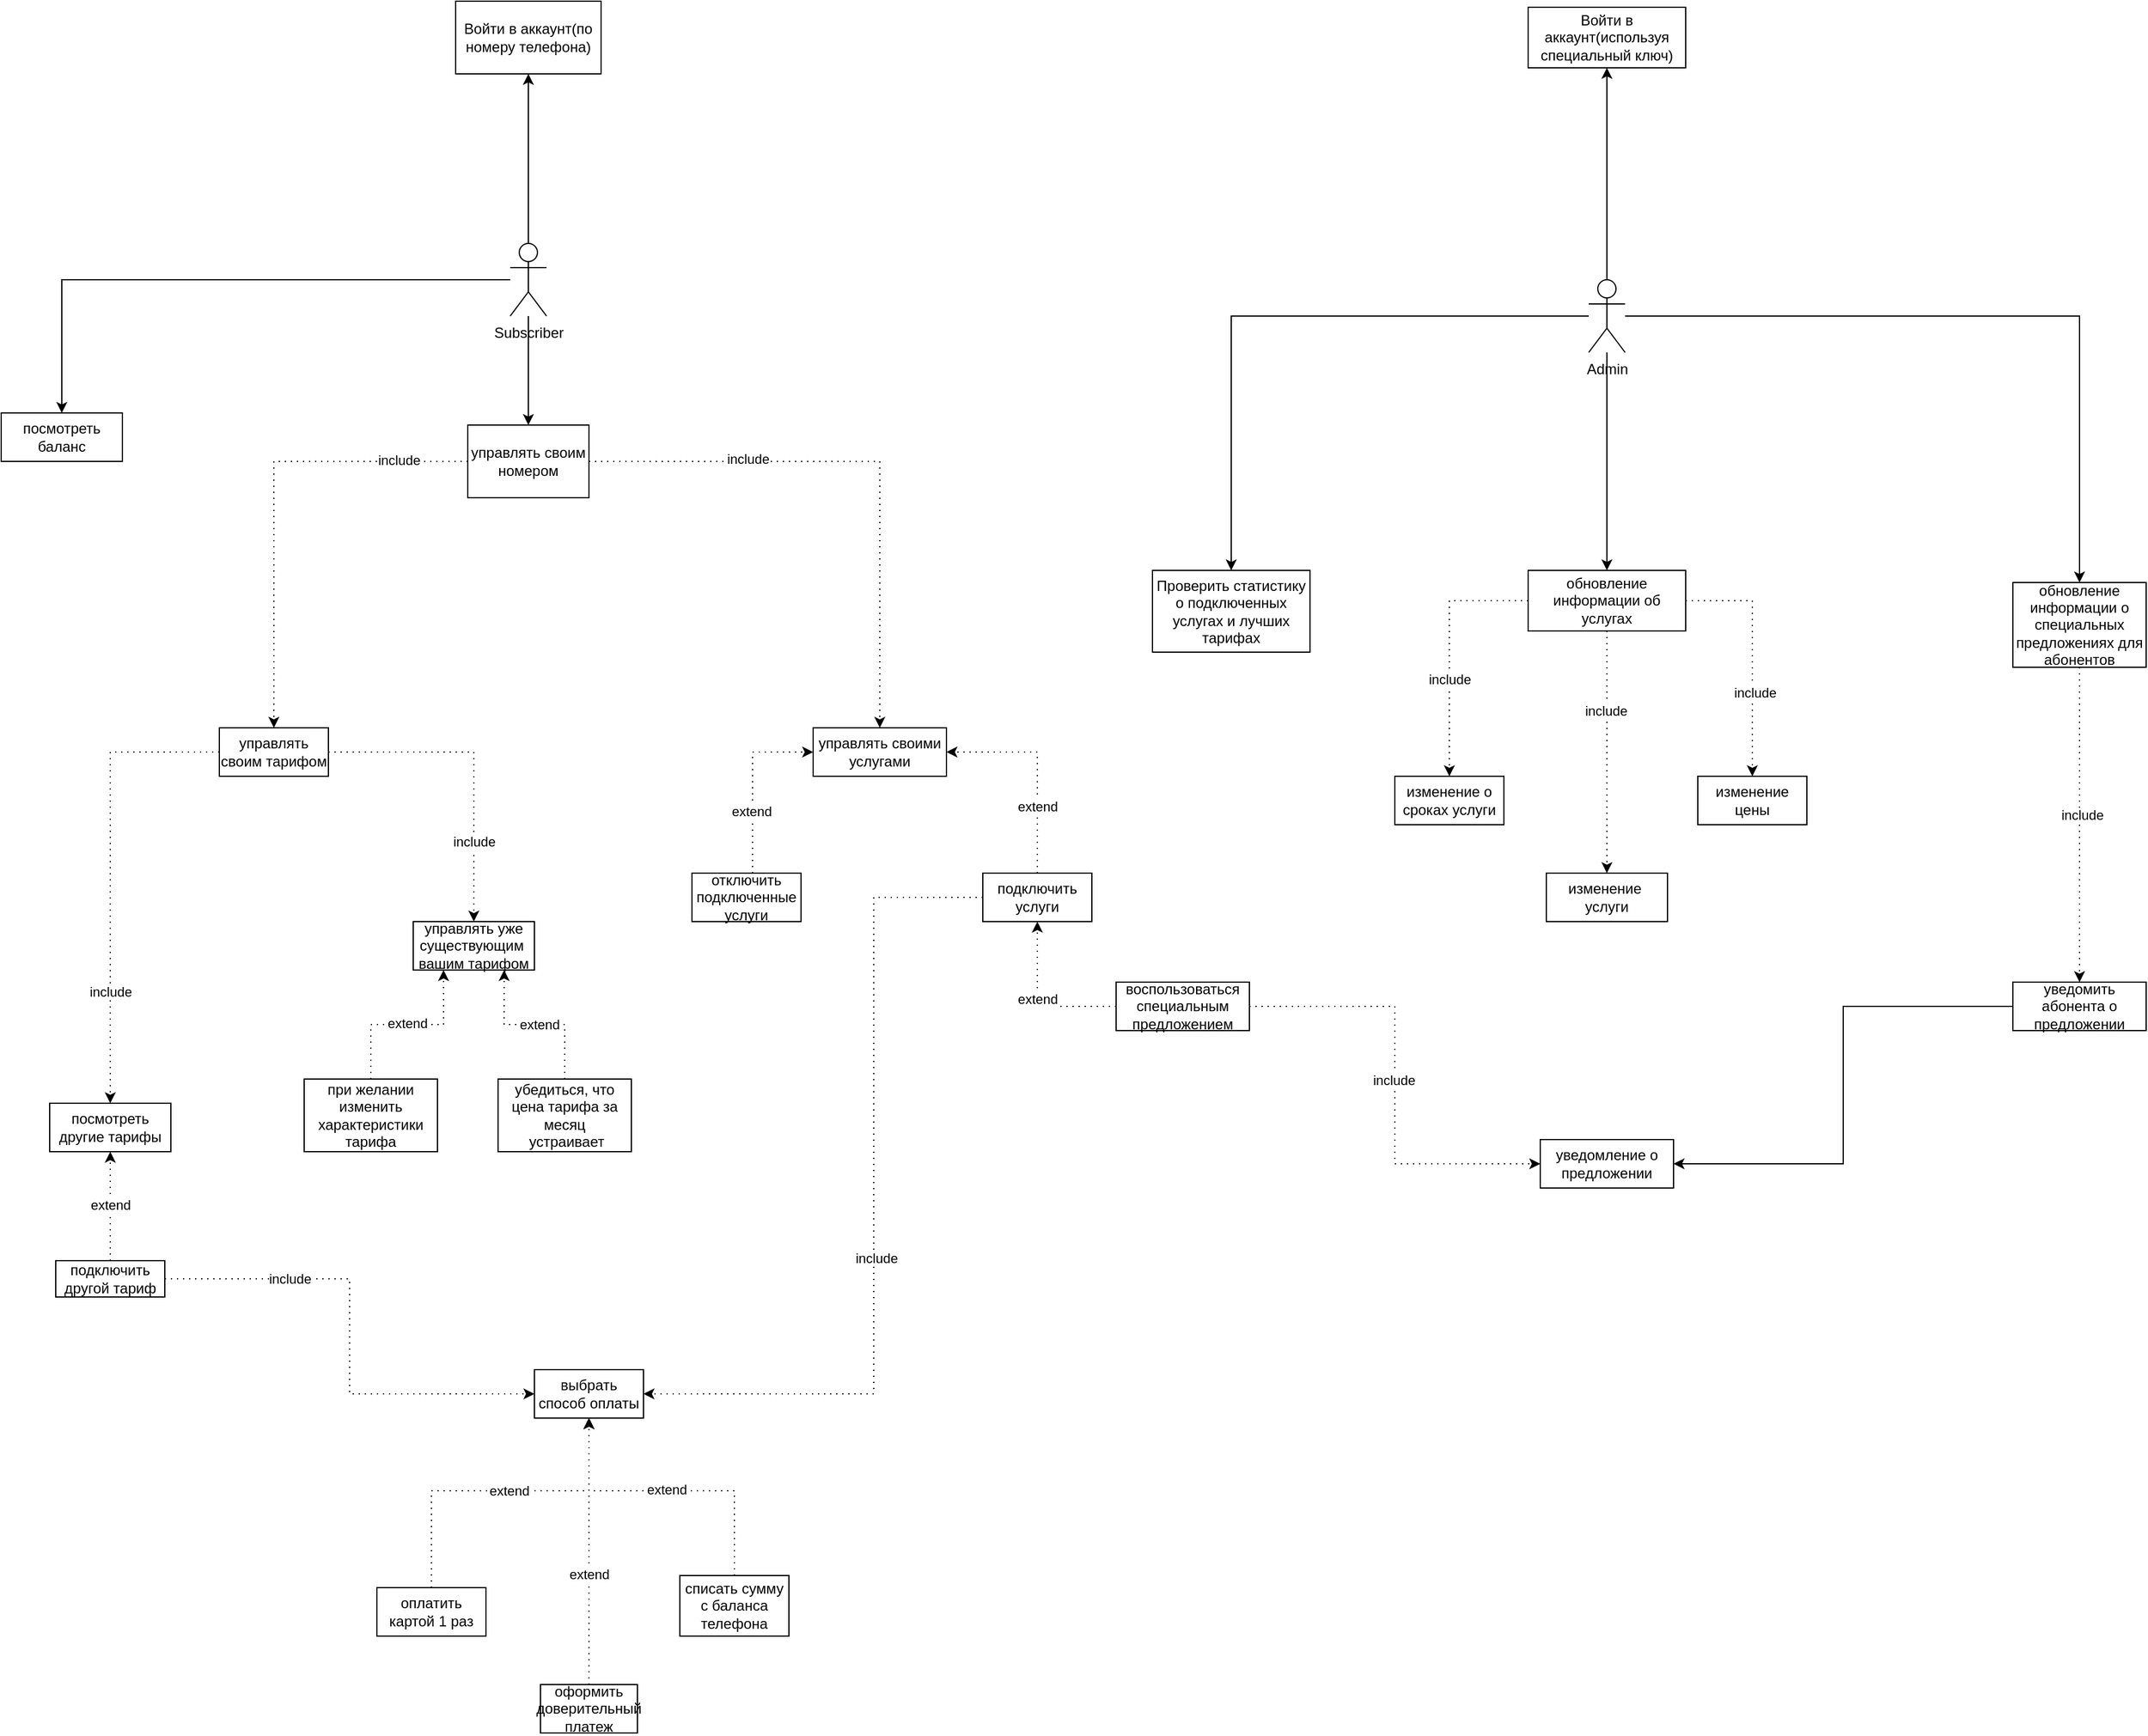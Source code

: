 <mxfile version="28.2.5">
  <diagram name="Страница — 1" id="a2OHt5WhVPf140ehI-H_">
    <mxGraphModel dx="2253" dy="743" grid="1" gridSize="10" guides="1" tooltips="1" connect="1" arrows="1" fold="1" page="1" pageScale="1" pageWidth="827" pageHeight="1169" math="0" shadow="0">
      <root>
        <mxCell id="0" />
        <mxCell id="1" parent="0" />
        <mxCell id="PQB9Qna_m-6bUdMb5Uog-6" style="edgeStyle=orthogonalEdgeStyle;rounded=0;orthogonalLoop=1;jettySize=auto;html=1;" parent="1" source="PQB9Qna_m-6bUdMb5Uog-1" target="PQB9Qna_m-6bUdMb5Uog-5" edge="1">
          <mxGeometry relative="1" as="geometry" />
        </mxCell>
        <mxCell id="PQB9Qna_m-6bUdMb5Uog-27" style="edgeStyle=orthogonalEdgeStyle;rounded=0;orthogonalLoop=1;jettySize=auto;html=1;entryX=0.5;entryY=0;entryDx=0;entryDy=0;" parent="1" source="PQB9Qna_m-6bUdMb5Uog-1" target="PQB9Qna_m-6bUdMb5Uog-7" edge="1">
          <mxGeometry relative="1" as="geometry" />
        </mxCell>
        <mxCell id="PQB9Qna_m-6bUdMb5Uog-69" style="edgeStyle=orthogonalEdgeStyle;rounded=0;orthogonalLoop=1;jettySize=auto;html=1;entryX=0.5;entryY=0;entryDx=0;entryDy=0;" parent="1" source="PQB9Qna_m-6bUdMb5Uog-1" target="PQB9Qna_m-6bUdMb5Uog-63" edge="1">
          <mxGeometry relative="1" as="geometry" />
        </mxCell>
        <mxCell id="PQB9Qna_m-6bUdMb5Uog-1" value="Subscriber" style="shape=umlActor;verticalLabelPosition=bottom;verticalAlign=top;html=1;outlineConnect=0;" parent="1" vertex="1">
          <mxGeometry x="120" y="260" width="30" height="60" as="geometry" />
        </mxCell>
        <mxCell id="PQB9Qna_m-6bUdMb5Uog-5" value="Войти в аккаунт(по номеру телефона)" style="rounded=0;whiteSpace=wrap;html=1;" parent="1" vertex="1">
          <mxGeometry x="75" y="60" width="120" height="60" as="geometry" />
        </mxCell>
        <mxCell id="PQB9Qna_m-6bUdMb5Uog-7" value="посмотреть баланс" style="whiteSpace=wrap;html=1;" parent="1" vertex="1">
          <mxGeometry x="-300" y="400" width="100" height="40" as="geometry" />
        </mxCell>
        <mxCell id="PQB9Qna_m-6bUdMb5Uog-55" style="edgeStyle=orthogonalEdgeStyle;rounded=0;orthogonalLoop=1;jettySize=auto;html=1;entryX=0.5;entryY=0;entryDx=0;entryDy=0;dashed=1;dashPattern=1 4;" parent="1" source="PQB9Qna_m-6bUdMb5Uog-9" target="PQB9Qna_m-6bUdMb5Uog-11" edge="1">
          <mxGeometry relative="1" as="geometry" />
        </mxCell>
        <mxCell id="PQB9Qna_m-6bUdMb5Uog-57" value="include" style="edgeLabel;html=1;align=center;verticalAlign=middle;resizable=0;points=[];" parent="PQB9Qna_m-6bUdMb5Uog-55" vertex="1" connectable="0">
          <mxGeometry x="0.488" relative="1" as="geometry">
            <mxPoint as="offset" />
          </mxGeometry>
        </mxCell>
        <mxCell id="PQB9Qna_m-6bUdMb5Uog-56" style="edgeStyle=orthogonalEdgeStyle;rounded=0;orthogonalLoop=1;jettySize=auto;html=1;dashed=1;dashPattern=1 4;" parent="1" source="PQB9Qna_m-6bUdMb5Uog-9" target="PQB9Qna_m-6bUdMb5Uog-12" edge="1">
          <mxGeometry relative="1" as="geometry" />
        </mxCell>
        <mxCell id="PQB9Qna_m-6bUdMb5Uog-61" value="include" style="edgeLabel;html=1;align=center;verticalAlign=middle;resizable=0;points=[];" parent="PQB9Qna_m-6bUdMb5Uog-56" vertex="1" connectable="0">
          <mxGeometry x="0.512" relative="1" as="geometry">
            <mxPoint as="offset" />
          </mxGeometry>
        </mxCell>
        <mxCell id="PQB9Qna_m-6bUdMb5Uog-9" value="управлять своим тарифом" style="whiteSpace=wrap;html=1;" parent="1" vertex="1">
          <mxGeometry x="-120" y="660" width="90" height="40" as="geometry" />
        </mxCell>
        <mxCell id="PQB9Qna_m-6bUdMb5Uog-11" value="управлять уже существующим&amp;nbsp; вашим тарифом" style="whiteSpace=wrap;html=1;" parent="1" vertex="1">
          <mxGeometry x="40" y="820" width="100" height="40" as="geometry" />
        </mxCell>
        <mxCell id="PQB9Qna_m-6bUdMb5Uog-12" value="посмотреть другие тарифы" style="whiteSpace=wrap;html=1;" parent="1" vertex="1">
          <mxGeometry x="-260" y="970" width="100" height="40" as="geometry" />
        </mxCell>
        <mxCell id="PQB9Qna_m-6bUdMb5Uog-65" style="edgeStyle=orthogonalEdgeStyle;rounded=0;orthogonalLoop=1;jettySize=auto;html=1;entryX=0.25;entryY=1;entryDx=0;entryDy=0;dashed=1;dashPattern=1 4;" parent="1" source="PQB9Qna_m-6bUdMb5Uog-24" target="PQB9Qna_m-6bUdMb5Uog-11" edge="1">
          <mxGeometry relative="1" as="geometry" />
        </mxCell>
        <mxCell id="PQB9Qna_m-6bUdMb5Uog-68" value="extend" style="edgeLabel;html=1;align=center;verticalAlign=middle;resizable=0;points=[];" parent="PQB9Qna_m-6bUdMb5Uog-65" vertex="1" connectable="0">
          <mxGeometry y="1" relative="1" as="geometry">
            <mxPoint as="offset" />
          </mxGeometry>
        </mxCell>
        <mxCell id="PQB9Qna_m-6bUdMb5Uog-24" value="при желании изменить характеристики тарифа" style="whiteSpace=wrap;html=1;" parent="1" vertex="1">
          <mxGeometry x="-50" y="950" width="110" height="60" as="geometry" />
        </mxCell>
        <mxCell id="PQB9Qna_m-6bUdMb5Uog-66" style="edgeStyle=orthogonalEdgeStyle;rounded=0;orthogonalLoop=1;jettySize=auto;html=1;entryX=0.75;entryY=1;entryDx=0;entryDy=0;dashed=1;dashPattern=1 4;" parent="1" source="PQB9Qna_m-6bUdMb5Uog-25" target="PQB9Qna_m-6bUdMb5Uog-11" edge="1">
          <mxGeometry relative="1" as="geometry" />
        </mxCell>
        <mxCell id="PQB9Qna_m-6bUdMb5Uog-67" value="extend" style="edgeLabel;html=1;align=center;verticalAlign=middle;resizable=0;points=[];" parent="PQB9Qna_m-6bUdMb5Uog-66" vertex="1" connectable="0">
          <mxGeometry x="-0.057" relative="1" as="geometry">
            <mxPoint as="offset" />
          </mxGeometry>
        </mxCell>
        <mxCell id="PQB9Qna_m-6bUdMb5Uog-25" value="убедиться, что цена тарифа за месяц&lt;div&gt;&amp;nbsp;устраивает&lt;/div&gt;" style="whiteSpace=wrap;html=1;" parent="1" vertex="1">
          <mxGeometry x="110" y="950" width="110" height="60" as="geometry" />
        </mxCell>
        <mxCell id="PQB9Qna_m-6bUdMb5Uog-70" style="edgeStyle=orthogonalEdgeStyle;rounded=0;orthogonalLoop=1;jettySize=auto;html=1;dashed=1;dashPattern=1 4;" parent="1" source="PQB9Qna_m-6bUdMb5Uog-63" target="PQB9Qna_m-6bUdMb5Uog-9" edge="1">
          <mxGeometry relative="1" as="geometry" />
        </mxCell>
        <mxCell id="PQB9Qna_m-6bUdMb5Uog-99" value="include" style="edgeLabel;html=1;align=center;verticalAlign=middle;resizable=0;points=[];" parent="PQB9Qna_m-6bUdMb5Uog-70" vertex="1" connectable="0">
          <mxGeometry x="-0.699" y="-1" relative="1" as="geometry">
            <mxPoint as="offset" />
          </mxGeometry>
        </mxCell>
        <mxCell id="PQB9Qna_m-6bUdMb5Uog-72" style="edgeStyle=orthogonalEdgeStyle;rounded=0;orthogonalLoop=1;jettySize=auto;html=1;entryX=0.5;entryY=0;entryDx=0;entryDy=0;dashed=1;dashPattern=1 4;" parent="1" source="PQB9Qna_m-6bUdMb5Uog-63" target="PQB9Qna_m-6bUdMb5Uog-71" edge="1">
          <mxGeometry relative="1" as="geometry" />
        </mxCell>
        <mxCell id="PQB9Qna_m-6bUdMb5Uog-100" value="include" style="edgeLabel;html=1;align=center;verticalAlign=middle;resizable=0;points=[];" parent="PQB9Qna_m-6bUdMb5Uog-72" vertex="1" connectable="0">
          <mxGeometry x="-0.43" y="2" relative="1" as="geometry">
            <mxPoint as="offset" />
          </mxGeometry>
        </mxCell>
        <mxCell id="PQB9Qna_m-6bUdMb5Uog-63" value="управлять своим номером" style="whiteSpace=wrap;html=1;" parent="1" vertex="1">
          <mxGeometry x="85" y="410" width="100" height="60" as="geometry" />
        </mxCell>
        <mxCell id="PQB9Qna_m-6bUdMb5Uog-71" value="управлять своими услугами" style="whiteSpace=wrap;html=1;" parent="1" vertex="1">
          <mxGeometry x="370" y="660" width="110" height="40" as="geometry" />
        </mxCell>
        <mxCell id="PQB9Qna_m-6bUdMb5Uog-141" style="edgeStyle=orthogonalEdgeStyle;rounded=0;orthogonalLoop=1;jettySize=auto;html=1;entryX=0;entryY=0.5;entryDx=0;entryDy=0;dashed=1;dashPattern=1 4;" parent="1" target="PQB9Qna_m-6bUdMb5Uog-71" edge="1">
          <mxGeometry relative="1" as="geometry">
            <mxPoint x="320.0" y="780.0" as="sourcePoint" />
            <mxPoint x="360" y="680" as="targetPoint" />
            <Array as="points">
              <mxPoint x="320" y="680" />
            </Array>
          </mxGeometry>
        </mxCell>
        <mxCell id="PQB9Qna_m-6bUdMb5Uog-144" value="extend" style="edgeLabel;html=1;align=center;verticalAlign=middle;resizable=0;points=[];" parent="PQB9Qna_m-6bUdMb5Uog-141" vertex="1" connectable="0">
          <mxGeometry x="-0.32" y="1" relative="1" as="geometry">
            <mxPoint as="offset" />
          </mxGeometry>
        </mxCell>
        <mxCell id="PQB9Qna_m-6bUdMb5Uog-73" value="отключить подключенные услуги" style="whiteSpace=wrap;html=1;" parent="1" vertex="1">
          <mxGeometry x="270" y="780" width="90" height="40" as="geometry" />
        </mxCell>
        <mxCell id="PQB9Qna_m-6bUdMb5Uog-128" style="edgeStyle=orthogonalEdgeStyle;rounded=0;orthogonalLoop=1;jettySize=auto;html=1;entryX=1;entryY=0.5;entryDx=0;entryDy=0;dashed=1;dashPattern=1 4;" parent="1" source="PQB9Qna_m-6bUdMb5Uog-74" target="PQB9Qna_m-6bUdMb5Uog-85" edge="1">
          <mxGeometry relative="1" as="geometry">
            <Array as="points">
              <mxPoint x="420" y="800" />
              <mxPoint x="420" y="1210" />
            </Array>
          </mxGeometry>
        </mxCell>
        <mxCell id="PQB9Qna_m-6bUdMb5Uog-132" value="include" style="edgeLabel;html=1;align=center;verticalAlign=middle;resizable=0;points=[];" parent="PQB9Qna_m-6bUdMb5Uog-128" vertex="1" connectable="0">
          <mxGeometry x="0.123" y="2" relative="1" as="geometry">
            <mxPoint as="offset" />
          </mxGeometry>
        </mxCell>
        <mxCell id="PQB9Qna_m-6bUdMb5Uog-142" style="edgeStyle=orthogonalEdgeStyle;rounded=0;orthogonalLoop=1;jettySize=auto;html=1;entryX=1;entryY=0.5;entryDx=0;entryDy=0;dashed=1;dashPattern=1 4;" parent="1" source="PQB9Qna_m-6bUdMb5Uog-74" target="PQB9Qna_m-6bUdMb5Uog-71" edge="1">
          <mxGeometry relative="1" as="geometry">
            <Array as="points">
              <mxPoint x="555" y="680" />
            </Array>
          </mxGeometry>
        </mxCell>
        <mxCell id="PQB9Qna_m-6bUdMb5Uog-143" value="extend" style="edgeLabel;html=1;align=center;verticalAlign=middle;resizable=0;points=[];" parent="PQB9Qna_m-6bUdMb5Uog-142" vertex="1" connectable="0">
          <mxGeometry x="-0.368" relative="1" as="geometry">
            <mxPoint as="offset" />
          </mxGeometry>
        </mxCell>
        <mxCell id="PQB9Qna_m-6bUdMb5Uog-74" value="подключить услуги" style="whiteSpace=wrap;html=1;" parent="1" vertex="1">
          <mxGeometry x="510" y="780" width="90" height="40" as="geometry" />
        </mxCell>
        <mxCell id="PQB9Qna_m-6bUdMb5Uog-80" style="edgeStyle=orthogonalEdgeStyle;rounded=0;orthogonalLoop=1;jettySize=auto;html=1;entryX=0.5;entryY=1;entryDx=0;entryDy=0;dashed=1;dashPattern=1 4;" parent="1" source="PQB9Qna_m-6bUdMb5Uog-79" target="PQB9Qna_m-6bUdMb5Uog-74" edge="1">
          <mxGeometry relative="1" as="geometry" />
        </mxCell>
        <mxCell id="PQB9Qna_m-6bUdMb5Uog-81" value="extend" style="edgeLabel;html=1;align=center;verticalAlign=middle;resizable=0;points=[];" parent="PQB9Qna_m-6bUdMb5Uog-80" vertex="1" connectable="0">
          <mxGeometry x="0.05" relative="1" as="geometry">
            <mxPoint as="offset" />
          </mxGeometry>
        </mxCell>
        <mxCell id="PQB9Qna_m-6bUdMb5Uog-123" style="edgeStyle=orthogonalEdgeStyle;rounded=0;orthogonalLoop=1;jettySize=auto;html=1;entryX=0;entryY=0.5;entryDx=0;entryDy=0;dashed=1;dashPattern=1 4;" parent="1" source="PQB9Qna_m-6bUdMb5Uog-79" target="PQB9Qna_m-6bUdMb5Uog-122" edge="1">
          <mxGeometry relative="1" as="geometry" />
        </mxCell>
        <mxCell id="PQB9Qna_m-6bUdMb5Uog-124" value="include" style="edgeLabel;html=1;align=center;verticalAlign=middle;resizable=0;points=[];" parent="PQB9Qna_m-6bUdMb5Uog-123" vertex="1" connectable="0">
          <mxGeometry x="-0.023" y="-1" relative="1" as="geometry">
            <mxPoint as="offset" />
          </mxGeometry>
        </mxCell>
        <mxCell id="PQB9Qna_m-6bUdMb5Uog-79" value="воспользоваться специальным предложением" style="whiteSpace=wrap;html=1;" parent="1" vertex="1">
          <mxGeometry x="620" y="870" width="110" height="40" as="geometry" />
        </mxCell>
        <mxCell id="PQB9Qna_m-6bUdMb5Uog-83" style="edgeStyle=orthogonalEdgeStyle;rounded=0;orthogonalLoop=1;jettySize=auto;html=1;entryX=0.5;entryY=1;entryDx=0;entryDy=0;dashed=1;dashPattern=1 4;" parent="1" source="PQB9Qna_m-6bUdMb5Uog-82" target="PQB9Qna_m-6bUdMb5Uog-12" edge="1">
          <mxGeometry relative="1" as="geometry" />
        </mxCell>
        <mxCell id="PQB9Qna_m-6bUdMb5Uog-84" value="extend" style="edgeLabel;html=1;align=center;verticalAlign=middle;resizable=0;points=[];" parent="PQB9Qna_m-6bUdMb5Uog-83" vertex="1" connectable="0">
          <mxGeometry x="0.022" relative="1" as="geometry">
            <mxPoint as="offset" />
          </mxGeometry>
        </mxCell>
        <mxCell id="PQB9Qna_m-6bUdMb5Uog-129" style="edgeStyle=orthogonalEdgeStyle;rounded=0;orthogonalLoop=1;jettySize=auto;html=1;entryX=0;entryY=0.5;entryDx=0;entryDy=0;dashed=1;dashPattern=1 4;" parent="1" source="PQB9Qna_m-6bUdMb5Uog-82" target="PQB9Qna_m-6bUdMb5Uog-85" edge="1">
          <mxGeometry relative="1" as="geometry" />
        </mxCell>
        <mxCell id="PQB9Qna_m-6bUdMb5Uog-131" value="include" style="edgeLabel;html=1;align=center;verticalAlign=middle;resizable=0;points=[];" parent="PQB9Qna_m-6bUdMb5Uog-129" vertex="1" connectable="0">
          <mxGeometry x="-0.488" relative="1" as="geometry">
            <mxPoint as="offset" />
          </mxGeometry>
        </mxCell>
        <mxCell id="PQB9Qna_m-6bUdMb5Uog-82" value="подключить другой тариф" style="whiteSpace=wrap;html=1;" parent="1" vertex="1">
          <mxGeometry x="-255" y="1100" width="90" height="30" as="geometry" />
        </mxCell>
        <mxCell id="PQB9Qna_m-6bUdMb5Uog-85" value="выбрать способ оплаты" style="whiteSpace=wrap;html=1;" parent="1" vertex="1">
          <mxGeometry x="140" y="1190" width="90" height="40" as="geometry" />
        </mxCell>
        <mxCell id="PQB9Qna_m-6bUdMb5Uog-133" style="edgeStyle=orthogonalEdgeStyle;rounded=0;orthogonalLoop=1;jettySize=auto;html=1;entryX=0.5;entryY=1;entryDx=0;entryDy=0;dashed=1;dashPattern=1 4;" parent="1" source="PQB9Qna_m-6bUdMb5Uog-91" target="PQB9Qna_m-6bUdMb5Uog-85" edge="1">
          <mxGeometry relative="1" as="geometry">
            <Array as="points">
              <mxPoint x="55" y="1290" />
              <mxPoint x="185" y="1290" />
            </Array>
          </mxGeometry>
        </mxCell>
        <mxCell id="PQB9Qna_m-6bUdMb5Uog-137" value="extend" style="edgeLabel;html=1;align=center;verticalAlign=middle;resizable=0;points=[];" parent="PQB9Qna_m-6bUdMb5Uog-133" vertex="1" connectable="0">
          <mxGeometry x="0.066" relative="1" as="geometry">
            <mxPoint as="offset" />
          </mxGeometry>
        </mxCell>
        <mxCell id="PQB9Qna_m-6bUdMb5Uog-91" value="оплатить картой 1 раз" style="whiteSpace=wrap;html=1;" parent="1" vertex="1">
          <mxGeometry x="10" y="1370" width="90" height="40" as="geometry" />
        </mxCell>
        <mxCell id="PQB9Qna_m-6bUdMb5Uog-134" style="edgeStyle=orthogonalEdgeStyle;rounded=0;orthogonalLoop=1;jettySize=auto;html=1;dashed=1;dashPattern=1 4;" parent="1" source="PQB9Qna_m-6bUdMb5Uog-92" edge="1">
          <mxGeometry relative="1" as="geometry">
            <mxPoint x="185" y="1230" as="targetPoint" />
          </mxGeometry>
        </mxCell>
        <mxCell id="PQB9Qna_m-6bUdMb5Uog-139" value="extend" style="edgeLabel;html=1;align=center;verticalAlign=middle;resizable=0;points=[];" parent="PQB9Qna_m-6bUdMb5Uog-134" vertex="1" connectable="0">
          <mxGeometry x="-0.173" relative="1" as="geometry">
            <mxPoint as="offset" />
          </mxGeometry>
        </mxCell>
        <mxCell id="PQB9Qna_m-6bUdMb5Uog-92" value="оформить доверительный платеж" style="whiteSpace=wrap;html=1;" parent="1" vertex="1">
          <mxGeometry x="145" y="1450" width="80" height="40" as="geometry" />
        </mxCell>
        <mxCell id="PQB9Qna_m-6bUdMb5Uog-136" style="edgeStyle=orthogonalEdgeStyle;rounded=0;orthogonalLoop=1;jettySize=auto;html=1;entryX=0.5;entryY=1;entryDx=0;entryDy=0;dashed=1;dashPattern=1 4;" parent="1" source="PQB9Qna_m-6bUdMb5Uog-93" target="PQB9Qna_m-6bUdMb5Uog-85" edge="1">
          <mxGeometry relative="1" as="geometry">
            <Array as="points">
              <mxPoint x="305" y="1290" />
              <mxPoint x="185" y="1290" />
            </Array>
          </mxGeometry>
        </mxCell>
        <mxCell id="PQB9Qna_m-6bUdMb5Uog-138" value="extend" style="edgeLabel;html=1;align=center;verticalAlign=middle;resizable=0;points=[];" parent="PQB9Qna_m-6bUdMb5Uog-136" vertex="1" connectable="0">
          <mxGeometry x="0.009" y="-1" relative="1" as="geometry">
            <mxPoint as="offset" />
          </mxGeometry>
        </mxCell>
        <mxCell id="PQB9Qna_m-6bUdMb5Uog-93" value="списать сумму с баланса телефона" style="whiteSpace=wrap;html=1;" parent="1" vertex="1">
          <mxGeometry x="260" y="1360" width="90" height="50" as="geometry" />
        </mxCell>
        <mxCell id="PQB9Qna_m-6bUdMb5Uog-104" style="edgeStyle=orthogonalEdgeStyle;rounded=0;orthogonalLoop=1;jettySize=auto;html=1;entryX=0.5;entryY=1;entryDx=0;entryDy=0;" parent="1" source="PQB9Qna_m-6bUdMb5Uog-101" target="PQB9Qna_m-6bUdMb5Uog-103" edge="1">
          <mxGeometry relative="1" as="geometry" />
        </mxCell>
        <mxCell id="PQB9Qna_m-6bUdMb5Uog-106" style="edgeStyle=orthogonalEdgeStyle;rounded=0;orthogonalLoop=1;jettySize=auto;html=1;" parent="1" source="PQB9Qna_m-6bUdMb5Uog-101" target="PQB9Qna_m-6bUdMb5Uog-105" edge="1">
          <mxGeometry relative="1" as="geometry" />
        </mxCell>
        <mxCell id="PQB9Qna_m-6bUdMb5Uog-117" style="edgeStyle=orthogonalEdgeStyle;rounded=0;orthogonalLoop=1;jettySize=auto;html=1;entryX=0.5;entryY=0;entryDx=0;entryDy=0;" parent="1" source="PQB9Qna_m-6bUdMb5Uog-101" target="PQB9Qna_m-6bUdMb5Uog-116" edge="1">
          <mxGeometry relative="1" as="geometry" />
        </mxCell>
        <mxCell id="PQB9Qna_m-6bUdMb5Uog-127" style="edgeStyle=orthogonalEdgeStyle;rounded=0;orthogonalLoop=1;jettySize=auto;html=1;entryX=0.5;entryY=0;entryDx=0;entryDy=0;" parent="1" source="PQB9Qna_m-6bUdMb5Uog-101" target="PQB9Qna_m-6bUdMb5Uog-126" edge="1">
          <mxGeometry relative="1" as="geometry" />
        </mxCell>
        <mxCell id="PQB9Qna_m-6bUdMb5Uog-101" value="Admin" style="shape=umlActor;verticalLabelPosition=bottom;verticalAlign=top;html=1;outlineConnect=0;" parent="1" vertex="1">
          <mxGeometry x="1010" y="290" width="30" height="60" as="geometry" />
        </mxCell>
        <mxCell id="PQB9Qna_m-6bUdMb5Uog-103" value="Войти в аккаунт(используя специальный ключ)" style="whiteSpace=wrap;html=1;" parent="1" vertex="1">
          <mxGeometry x="960" y="65" width="130" height="50" as="geometry" />
        </mxCell>
        <mxCell id="PQB9Qna_m-6bUdMb5Uog-110" style="edgeStyle=orthogonalEdgeStyle;rounded=0;orthogonalLoop=1;jettySize=auto;html=1;entryX=0.5;entryY=0;entryDx=0;entryDy=0;dashed=1;dashPattern=1 4;" parent="1" source="PQB9Qna_m-6bUdMb5Uog-105" target="PQB9Qna_m-6bUdMb5Uog-109" edge="1">
          <mxGeometry relative="1" as="geometry" />
        </mxCell>
        <mxCell id="PQB9Qna_m-6bUdMb5Uog-115" value="include" style="edgeLabel;html=1;align=center;verticalAlign=middle;resizable=0;points=[];" parent="PQB9Qna_m-6bUdMb5Uog-110" vertex="1" connectable="0">
          <mxGeometry x="0.239" relative="1" as="geometry">
            <mxPoint as="offset" />
          </mxGeometry>
        </mxCell>
        <mxCell id="PQB9Qna_m-6bUdMb5Uog-111" style="edgeStyle=orthogonalEdgeStyle;rounded=0;orthogonalLoop=1;jettySize=auto;html=1;entryX=0.5;entryY=0;entryDx=0;entryDy=0;dashed=1;dashPattern=1 4;" parent="1" source="PQB9Qna_m-6bUdMb5Uog-105" target="PQB9Qna_m-6bUdMb5Uog-107" edge="1">
          <mxGeometry relative="1" as="geometry" />
        </mxCell>
        <mxCell id="PQB9Qna_m-6bUdMb5Uog-114" value="include" style="edgeLabel;html=1;align=center;verticalAlign=middle;resizable=0;points=[];" parent="PQB9Qna_m-6bUdMb5Uog-111" vertex="1" connectable="0">
          <mxGeometry x="0.307" y="2" relative="1" as="geometry">
            <mxPoint as="offset" />
          </mxGeometry>
        </mxCell>
        <mxCell id="PQB9Qna_m-6bUdMb5Uog-112" style="edgeStyle=orthogonalEdgeStyle;rounded=0;orthogonalLoop=1;jettySize=auto;html=1;entryX=0.5;entryY=0;entryDx=0;entryDy=0;dashed=1;dashPattern=1 4;" parent="1" source="PQB9Qna_m-6bUdMb5Uog-105" target="PQB9Qna_m-6bUdMb5Uog-108" edge="1">
          <mxGeometry relative="1" as="geometry" />
        </mxCell>
        <mxCell id="PQB9Qna_m-6bUdMb5Uog-113" value="include" style="edgeLabel;html=1;align=center;verticalAlign=middle;resizable=0;points=[];" parent="PQB9Qna_m-6bUdMb5Uog-112" vertex="1" connectable="0">
          <mxGeometry x="-0.34" y="-1" relative="1" as="geometry">
            <mxPoint as="offset" />
          </mxGeometry>
        </mxCell>
        <mxCell id="PQB9Qna_m-6bUdMb5Uog-105" value="обновление информации об услугах" style="whiteSpace=wrap;html=1;" parent="1" vertex="1">
          <mxGeometry x="960" y="530" width="130" height="50" as="geometry" />
        </mxCell>
        <mxCell id="PQB9Qna_m-6bUdMb5Uog-107" value="изменение цены" style="whiteSpace=wrap;html=1;" parent="1" vertex="1">
          <mxGeometry x="1100" y="700" width="90" height="40" as="geometry" />
        </mxCell>
        <mxCell id="PQB9Qna_m-6bUdMb5Uog-108" value="изменение&amp;nbsp;&lt;div&gt;услуги&lt;/div&gt;" style="whiteSpace=wrap;html=1;" parent="1" vertex="1">
          <mxGeometry x="975" y="780" width="100" height="40" as="geometry" />
        </mxCell>
        <mxCell id="PQB9Qna_m-6bUdMb5Uog-109" value="изменение о сроках услуги" style="whiteSpace=wrap;html=1;" parent="1" vertex="1">
          <mxGeometry x="850" y="700" width="90" height="40" as="geometry" />
        </mxCell>
        <mxCell id="PQB9Qna_m-6bUdMb5Uog-120" style="edgeStyle=orthogonalEdgeStyle;rounded=0;orthogonalLoop=1;jettySize=auto;html=1;entryX=0.5;entryY=0;entryDx=0;entryDy=0;dashed=1;dashPattern=1 4;" parent="1" source="PQB9Qna_m-6bUdMb5Uog-116" target="PQB9Qna_m-6bUdMb5Uog-118" edge="1">
          <mxGeometry relative="1" as="geometry" />
        </mxCell>
        <mxCell id="PQB9Qna_m-6bUdMb5Uog-121" value="include" style="edgeLabel;html=1;align=center;verticalAlign=middle;resizable=0;points=[];" parent="PQB9Qna_m-6bUdMb5Uog-120" vertex="1" connectable="0">
          <mxGeometry x="-0.062" y="2" relative="1" as="geometry">
            <mxPoint as="offset" />
          </mxGeometry>
        </mxCell>
        <mxCell id="PQB9Qna_m-6bUdMb5Uog-116" value="обновление информации о специальных предложениях для абонентов" style="whiteSpace=wrap;html=1;" parent="1" vertex="1">
          <mxGeometry x="1360" y="540" width="110" height="70" as="geometry" />
        </mxCell>
        <mxCell id="PQB9Qna_m-6bUdMb5Uog-125" style="edgeStyle=orthogonalEdgeStyle;rounded=0;orthogonalLoop=1;jettySize=auto;html=1;entryX=1;entryY=0.5;entryDx=0;entryDy=0;" parent="1" source="PQB9Qna_m-6bUdMb5Uog-118" target="PQB9Qna_m-6bUdMb5Uog-122" edge="1">
          <mxGeometry relative="1" as="geometry" />
        </mxCell>
        <mxCell id="PQB9Qna_m-6bUdMb5Uog-118" value="уведомить абонента о предложении" style="whiteSpace=wrap;html=1;" parent="1" vertex="1">
          <mxGeometry x="1360" y="870" width="110" height="40" as="geometry" />
        </mxCell>
        <mxCell id="PQB9Qna_m-6bUdMb5Uog-122" value="уведомление о предложении" style="whiteSpace=wrap;html=1;" parent="1" vertex="1">
          <mxGeometry x="970" y="1000" width="110" height="40" as="geometry" />
        </mxCell>
        <mxCell id="PQB9Qna_m-6bUdMb5Uog-126" value="Проверить статистику о подключенных услугах и лучших тарифах" style="whiteSpace=wrap;html=1;" parent="1" vertex="1">
          <mxGeometry x="650" y="530" width="130" height="67.5" as="geometry" />
        </mxCell>
      </root>
    </mxGraphModel>
  </diagram>
</mxfile>
